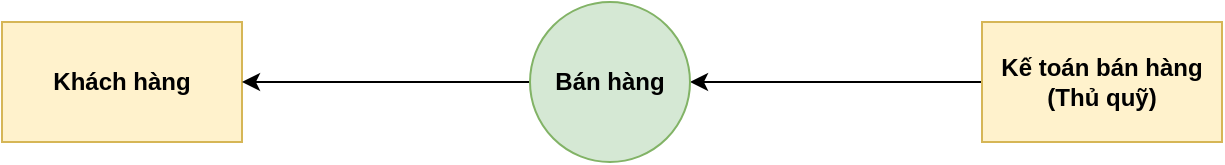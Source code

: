 <mxfile version="20.7.4" type="device" pages="5"><diagram id="mVvhqJObeOBV8UcHMfXF" name="DFD0"><mxGraphModel dx="794" dy="438" grid="1" gridSize="10" guides="1" tooltips="1" connect="1" arrows="1" fold="1" page="1" pageScale="1" pageWidth="827" pageHeight="1169" math="0" shadow="0"><root><mxCell id="0"/><mxCell id="1" parent="0"/><mxCell id="PLjplbBpi9yD0p5vuI2u-1" value="Khách hàng" style="rounded=0;whiteSpace=wrap;html=1;fillColor=#fff2cc;strokeColor=#d6b656;fontStyle=1" parent="1" vertex="1"><mxGeometry x="70" y="160" width="120" height="60" as="geometry"/></mxCell><mxCell id="VML-PH_g5PU5sHe85PU8-2" style="edgeStyle=orthogonalEdgeStyle;rounded=0;orthogonalLoop=1;jettySize=auto;html=1;exitX=0;exitY=0.5;exitDx=0;exitDy=0;" parent="1" source="cVplmRPlQIRolRnkeoOy-1" target="VT4s3DpGU1K1KG1wm12_-2" edge="1"><mxGeometry relative="1" as="geometry"/></mxCell><mxCell id="cVplmRPlQIRolRnkeoOy-1" value="Kế toán bán hàng (Thủ quỹ)" style="rounded=0;whiteSpace=wrap;html=1;fillColor=#fff2cc;strokeColor=#d6b656;fontStyle=1" parent="1" vertex="1"><mxGeometry x="560" y="160" width="120" height="60" as="geometry"/></mxCell><mxCell id="VML-PH_g5PU5sHe85PU8-3" style="edgeStyle=orthogonalEdgeStyle;rounded=0;orthogonalLoop=1;jettySize=auto;html=1;exitX=0;exitY=0.5;exitDx=0;exitDy=0;" parent="1" source="VT4s3DpGU1K1KG1wm12_-2" target="PLjplbBpi9yD0p5vuI2u-1" edge="1"><mxGeometry relative="1" as="geometry"/></mxCell><mxCell id="VT4s3DpGU1K1KG1wm12_-2" value="Bán hàng" style="ellipse;whiteSpace=wrap;html=1;aspect=fixed;fillColor=#d5e8d4;strokeColor=#82b366;fontStyle=1" parent="1" vertex="1"><mxGeometry x="334" y="150" width="80" height="80" as="geometry"/></mxCell></root></mxGraphModel></diagram><diagram id="fmxrHrX_qj2IZ76PjvCM" name="DFD1"><mxGraphModel dx="794" dy="438" grid="1" gridSize="10" guides="1" tooltips="1" connect="1" arrows="1" fold="1" page="1" pageScale="1" pageWidth="827" pageHeight="1169" math="0" shadow="0"><root><mxCell id="0"/><mxCell id="1" parent="0"/><mxCell id="EyhLllEflS9C0o-CyjFH-15" style="edgeStyle=entityRelationEdgeStyle;rounded=0;orthogonalLoop=1;jettySize=auto;html=1;exitX=1;exitY=0.5;exitDx=0;exitDy=0;entryX=0;entryY=0.5;entryDx=0;entryDy=0;fontStyle=1" parent="1" source="EyhLllEflS9C0o-CyjFH-1" target="EyhLllEflS9C0o-CyjFH-3" edge="1"><mxGeometry relative="1" as="geometry"/></mxCell><mxCell id="EyhLllEflS9C0o-CyjFH-1" value="Khách hàng" style="rounded=0;whiteSpace=wrap;html=1;fillColor=#fff2cc;strokeColor=#d6b656;fontStyle=1" parent="1" vertex="1"><mxGeometry x="40" y="160" width="120" height="60" as="geometry"/></mxCell><mxCell id="EyhLllEflS9C0o-CyjFH-16" style="edgeStyle=orthogonalEdgeStyle;rounded=0;orthogonalLoop=1;jettySize=auto;html=1;exitX=1;exitY=0.5;exitDx=0;exitDy=0;entryX=0;entryY=0.5;entryDx=0;entryDy=0;fontStyle=1" parent="1" source="EyhLllEflS9C0o-CyjFH-3" target="EyhLllEflS9C0o-CyjFH-4" edge="1"><mxGeometry relative="1" as="geometry"/></mxCell><mxCell id="EyhLllEflS9C0o-CyjFH-3" value="1. Yêu cầu mua hàng" style="ellipse;whiteSpace=wrap;html=1;aspect=fixed;fillColor=#d5e8d4;strokeColor=#82b366;fontStyle=0" parent="1" vertex="1"><mxGeometry x="240" y="150" width="80" height="80" as="geometry"/></mxCell><mxCell id="2ov42iTI-RTrU2OqcQWZ-1" style="edgeStyle=orthogonalEdgeStyle;rounded=0;orthogonalLoop=1;jettySize=auto;html=1;exitX=1;exitY=0.5;exitDx=0;exitDy=0;entryX=0.5;entryY=0;entryDx=0;entryDy=0;startArrow=none;startFill=0;endArrow=classic;endFill=1;" parent="1" source="EyhLllEflS9C0o-CyjFH-4" target="EyhLllEflS9C0o-CyjFH-8" edge="1"><mxGeometry relative="1" as="geometry"/></mxCell><mxCell id="1pw6ylEivoCLWNrA0Ib9-1" style="edgeStyle=orthogonalEdgeStyle;rounded=0;orthogonalLoop=1;jettySize=auto;html=1;exitX=0.5;exitY=0;exitDx=0;exitDy=0;" parent="1" source="EyhLllEflS9C0o-CyjFH-4" edge="1"><mxGeometry relative="1" as="geometry"><mxPoint x="440" y="90" as="targetPoint"/></mxGeometry></mxCell><mxCell id="EyhLllEflS9C0o-CyjFH-4" value="2. Kiểm tra kho" style="ellipse;whiteSpace=wrap;html=1;aspect=fixed;fillColor=#d5e8d4;strokeColor=#82b366;fontStyle=0" parent="1" vertex="1"><mxGeometry x="400" y="150" width="80" height="80" as="geometry"/></mxCell><mxCell id="YLQ5BSII_tf8b19ltYJm-3" style="edgeStyle=orthogonalEdgeStyle;rounded=0;orthogonalLoop=1;jettySize=auto;html=1;exitX=0;exitY=0.5;exitDx=0;exitDy=0;" parent="1" source="EyhLllEflS9C0o-CyjFH-8" target="YLQ5BSII_tf8b19ltYJm-2" edge="1"><mxGeometry relative="1" as="geometry"/></mxCell><mxCell id="rPjJ14wiZpzAv7ZKh6Lw-1" style="edgeStyle=orthogonalEdgeStyle;rounded=0;orthogonalLoop=1;jettySize=auto;html=1;exitX=1;exitY=0.5;exitDx=0;exitDy=0;" parent="1" source="EyhLllEflS9C0o-CyjFH-8" target="EyhLllEflS9C0o-CyjFH-13" edge="1"><mxGeometry relative="1" as="geometry"/></mxCell><mxCell id="EyhLllEflS9C0o-CyjFH-8" value="Kế toán bán hàng&lt;br&gt;(Thủ quỹ)" style="rounded=0;whiteSpace=wrap;html=1;fillColor=#fff2cc;strokeColor=#d6b656;fontStyle=1" parent="1" vertex="1"><mxGeometry x="560" y="320" width="120" height="60" as="geometry"/></mxCell><mxCell id="EyhLllEflS9C0o-CyjFH-13" value="Ghi sổ quỹ" style="shape=partialRectangle;whiteSpace=wrap;html=1;left=0;right=0;fillColor=none;fontStyle=1" parent="1" vertex="1"><mxGeometry x="730" y="330" width="110" height="40" as="geometry"/></mxCell><mxCell id="EyhLllEflS9C0o-CyjFH-19" value="Đơn đặt hàng" style="text;html=1;strokeColor=none;fillColor=none;align=center;verticalAlign=middle;whiteSpace=wrap;rounded=0;" parent="1" vertex="1"><mxGeometry x="170" y="160" width="60" height="30" as="geometry"/></mxCell><mxCell id="EyhLllEflS9C0o-CyjFH-20" value="Đơn bán hàng" style="text;html=1;strokeColor=none;fillColor=none;align=center;verticalAlign=middle;whiteSpace=wrap;rounded=0;" parent="1" vertex="1"><mxGeometry x="330" y="160" width="60" height="30" as="geometry"/></mxCell><mxCell id="2ov42iTI-RTrU2OqcQWZ-2" value="Phiếu xuất kho" style="text;html=1;strokeColor=none;fillColor=none;align=center;verticalAlign=middle;whiteSpace=wrap;rounded=0;" parent="1" vertex="1"><mxGeometry x="630" y="250" width="60" height="30" as="geometry"/></mxCell><mxCell id="YLQ5BSII_tf8b19ltYJm-4" style="edgeStyle=orthogonalEdgeStyle;rounded=0;orthogonalLoop=1;jettySize=auto;html=1;exitX=0;exitY=0.5;exitDx=0;exitDy=0;" parent="1" source="YLQ5BSII_tf8b19ltYJm-2" target="EyhLllEflS9C0o-CyjFH-1" edge="1"><mxGeometry relative="1" as="geometry"/></mxCell><mxCell id="YLQ5BSII_tf8b19ltYJm-2" value="3. Lập hóa đơn hoặc hóa đơn kiêm phiếu thu" style="ellipse;whiteSpace=wrap;html=1;aspect=fixed;fillColor=#d5e8d4;strokeColor=#82b366;fontStyle=0" parent="1" vertex="1"><mxGeometry x="350" y="305" width="90" height="90" as="geometry"/></mxCell><mxCell id="1pw6ylEivoCLWNrA0Ib9-2" value="Ghi sổ kho" style="shape=partialRectangle;whiteSpace=wrap;html=1;left=0;right=0;fillColor=none;fontStyle=1" parent="1" vertex="1"><mxGeometry x="390" y="50" width="110" height="40" as="geometry"/></mxCell></root></mxGraphModel></diagram><diagram id="7efNlgj2tdxCwvTUB63q" name="DFD2"><mxGraphModel dx="794" dy="438" grid="1" gridSize="10" guides="1" tooltips="1" connect="1" arrows="1" fold="1" page="1" pageScale="1" pageWidth="827" pageHeight="1169" math="0" shadow="0"><root><mxCell id="0"/><mxCell id="1" parent="0"/><mxCell id="mNY_AcDZt0w_OdXhZn1--3" style="edgeStyle=orthogonalEdgeStyle;rounded=0;orthogonalLoop=1;jettySize=auto;html=1;exitX=1;exitY=0.5;exitDx=0;exitDy=0;" parent="1" source="Kt9P6zIwihDy5i2Cvjqx-2" target="Kt9P6zIwihDy5i2Cvjqx-6" edge="1"><mxGeometry relative="1" as="geometry"/></mxCell><mxCell id="CRD6H69Sc6KW4J9yCXJp-2" style="edgeStyle=orthogonalEdgeStyle;rounded=0;orthogonalLoop=1;jettySize=auto;html=1;exitX=0.25;exitY=0;exitDx=0;exitDy=0;entryX=0;entryY=0.5;entryDx=0;entryDy=0;" parent="1" source="Kt9P6zIwihDy5i2Cvjqx-2" target="I0iIg4LUghOi66f93FYZ-6" edge="1"><mxGeometry relative="1" as="geometry"/></mxCell><mxCell id="Kt9P6zIwihDy5i2Cvjqx-2" value="Khách hàng" style="rounded=0;whiteSpace=wrap;html=1;fillColor=#fff2cc;strokeColor=#d6b656;fontStyle=1" parent="1" vertex="1"><mxGeometry x="70" y="920" width="120" height="60" as="geometry"/></mxCell><mxCell id="CRD6H69Sc6KW4J9yCXJp-7" style="edgeStyle=orthogonalEdgeStyle;rounded=0;orthogonalLoop=1;jettySize=auto;html=1;exitX=1;exitY=0.5;exitDx=0;exitDy=0;" parent="1" source="Kt9P6zIwihDy5i2Cvjqx-6" target="CRD6H69Sc6KW4J9yCXJp-5" edge="1"><mxGeometry relative="1" as="geometry"/></mxCell><mxCell id="Kt9P6zIwihDy5i2Cvjqx-6" value="1A. Lập phiếu báo giá" style="ellipse;whiteSpace=wrap;html=1;aspect=fixed;fillColor=#d5e8d4;strokeColor=#82b366;fontStyle=0" parent="1" vertex="1"><mxGeometry x="300" y="910" width="80" height="80" as="geometry"/></mxCell><mxCell id="Bm4BWOUB135oUXypvRMJ-1" style="edgeStyle=orthogonalEdgeStyle;rounded=0;orthogonalLoop=1;jettySize=auto;html=1;exitX=1;exitY=0.5;exitDx=0;exitDy=0;entryX=0.5;entryY=0;entryDx=0;entryDy=0;" parent="1" source="Kt9P6zIwihDy5i2Cvjqx-9" target="Kt9P6zIwihDy5i2Cvjqx-14" edge="1"><mxGeometry relative="1" as="geometry"/></mxCell><mxCell id="Kt9P6zIwihDy5i2Cvjqx-9" value="3A. Kiểm tra phiếu nhập kho&amp;nbsp;" style="ellipse;whiteSpace=wrap;html=1;aspect=fixed;fillColor=#d5e8d4;strokeColor=#82b366;fontStyle=0" parent="1" vertex="1"><mxGeometry x="580" y="910" width="80" height="80" as="geometry"/></mxCell><mxCell id="I0iIg4LUghOi66f93FYZ-8" style="edgeStyle=orthogonalEdgeStyle;rounded=0;orthogonalLoop=1;jettySize=auto;html=1;exitX=0.5;exitY=1;exitDx=0;exitDy=0;entryX=0.5;entryY=0;entryDx=0;entryDy=0;" parent="1" source="Kt9P6zIwihDy5i2Cvjqx-11" target="Kt9P6zIwihDy5i2Cvjqx-22" edge="1"><mxGeometry relative="1" as="geometry"/></mxCell><mxCell id="I0iIg4LUghOi66f93FYZ-10" style="edgeStyle=orthogonalEdgeStyle;rounded=0;orthogonalLoop=1;jettySize=auto;html=1;exitX=0;exitY=0.5;exitDx=0;exitDy=0;" parent="1" source="Kt9P6zIwihDy5i2Cvjqx-11" edge="1"><mxGeometry relative="1" as="geometry"><mxPoint x="400" y="1110" as="targetPoint"/></mxGeometry></mxCell><mxCell id="DPZPqK5XMfw5j5YJsiXa-2" style="edgeStyle=orthogonalEdgeStyle;rounded=0;orthogonalLoop=1;jettySize=auto;html=1;exitX=0.5;exitY=1;exitDx=0;exitDy=0;" parent="1" source="Kt9P6zIwihDy5i2Cvjqx-11" edge="1"><mxGeometry relative="1" as="geometry"><mxPoint x="650" y="1190" as="targetPoint"/></mxGeometry></mxCell><mxCell id="Kt9P6zIwihDy5i2Cvjqx-11" value="4A. Lập hóa đơn" style="ellipse;whiteSpace=wrap;html=1;aspect=fixed;fillColor=#d5e8d4;strokeColor=#82b366;fontStyle=0" parent="1" vertex="1"><mxGeometry x="520" y="1070" width="80" height="80" as="geometry"/></mxCell><mxCell id="I0iIg4LUghOi66f93FYZ-9" style="edgeStyle=orthogonalEdgeStyle;rounded=0;orthogonalLoop=1;jettySize=auto;html=1;exitX=0;exitY=0.5;exitDx=0;exitDy=0;entryX=1;entryY=0.5;entryDx=0;entryDy=0;" parent="1" source="Kt9P6zIwihDy5i2Cvjqx-14" target="Kt9P6zIwihDy5i2Cvjqx-11" edge="1"><mxGeometry relative="1" as="geometry"/></mxCell><mxCell id="Kt9P6zIwihDy5i2Cvjqx-14" value="Kế toán bán hàng" style="rounded=0;whiteSpace=wrap;html=1;fillColor=#fff2cc;strokeColor=#d6b656;fontStyle=1" parent="1" vertex="1"><mxGeometry x="650" y="1080" width="120" height="60" as="geometry"/></mxCell><mxCell id="Kt9P6zIwihDy5i2Cvjqx-15" value="Ghi sổ quỹ" style="shape=partialRectangle;whiteSpace=wrap;html=1;left=0;right=0;fillColor=none;fontStyle=0" parent="1" vertex="1"><mxGeometry x="290" y="1330" width="110" height="40" as="geometry"/></mxCell><mxCell id="Kt9P6zIwihDy5i2Cvjqx-20" value="Phiếu xuất kho" style="text;html=1;strokeColor=none;fillColor=none;align=center;verticalAlign=middle;whiteSpace=wrap;rounded=0;" parent="1" vertex="1"><mxGeometry x="720" y="1010" width="60" height="30" as="geometry"/></mxCell><mxCell id="Kt9P6zIwihDy5i2Cvjqx-22" value="Ghi sổ chi tiết tài khoản" style="shape=partialRectangle;whiteSpace=wrap;html=1;left=0;right=0;fillColor=none;fontStyle=0" parent="1" vertex="1"><mxGeometry x="425" y="1190" width="110" height="40" as="geometry"/></mxCell><mxCell id="mNY_AcDZt0w_OdXhZn1--1" value="Yêu cầu báo giá" style="text;html=1;strokeColor=none;fillColor=none;align=center;verticalAlign=middle;whiteSpace=wrap;rounded=0;" parent="1" vertex="1"><mxGeometry x="220" y="920" width="60" height="30" as="geometry"/></mxCell><mxCell id="Ey_nBQLHI6LrgEweTQdn-1" value="Trường hợp B2B" style="text;html=1;strokeColor=none;fillColor=none;align=center;verticalAlign=middle;whiteSpace=wrap;rounded=0;" parent="1" vertex="1"><mxGeometry x="220" y="960" width="60" height="30" as="geometry"/></mxCell><mxCell id="9q8AaGQzTstZC9ULWu7g-2" style="edgeStyle=orthogonalEdgeStyle;rounded=0;orthogonalLoop=1;jettySize=auto;html=1;exitX=0.5;exitY=1;exitDx=0;exitDy=0;entryX=0.5;entryY=0;entryDx=0;entryDy=0;" parent="1" source="9q8AaGQzTstZC9ULWu7g-1" target="Kt9P6zIwihDy5i2Cvjqx-9" edge="1"><mxGeometry relative="1" as="geometry"><mxPoint x="620" y="840" as="targetPoint"/></mxGeometry></mxCell><mxCell id="JdjJDkmpyG2xY1OjRL7M-1" style="edgeStyle=orthogonalEdgeStyle;rounded=0;orthogonalLoop=1;jettySize=auto;html=1;exitX=0.5;exitY=0;exitDx=0;exitDy=0;entryX=0.5;entryY=1;entryDx=0;entryDy=0;" parent="1" source="9q8AaGQzTstZC9ULWu7g-1" target="CRD6H69Sc6KW4J9yCXJp-1" edge="1"><mxGeometry relative="1" as="geometry"/></mxCell><mxCell id="D7wA3Y4SVCREfIU2ne5F-1" style="edgeStyle=orthogonalEdgeStyle;rounded=0;orthogonalLoop=1;jettySize=auto;html=1;exitX=1;exitY=0.5;exitDx=0;exitDy=0;" parent="1" source="9q8AaGQzTstZC9ULWu7g-1" edge="1"><mxGeometry relative="1" as="geometry"><mxPoint x="730" y="730" as="targetPoint"/></mxGeometry></mxCell><mxCell id="9q8AaGQzTstZC9ULWu7g-1" value="Nhà cung cấp" style="rounded=0;whiteSpace=wrap;html=1;fillColor=#fff2cc;strokeColor=#d6b656;fontStyle=1" parent="1" vertex="1"><mxGeometry x="560" y="700" width="120" height="60" as="geometry"/></mxCell><mxCell id="9q8AaGQzTstZC9ULWu7g-3" value="Phiếu nhập kho" style="text;html=1;strokeColor=none;fillColor=none;align=center;verticalAlign=middle;whiteSpace=wrap;rounded=0;" parent="1" vertex="1"><mxGeometry x="630" y="780" width="60" height="30" as="geometry"/></mxCell><mxCell id="I0iIg4LUghOi66f93FYZ-4" style="edgeStyle=orthogonalEdgeStyle;rounded=0;orthogonalLoop=1;jettySize=auto;html=1;exitX=0.5;exitY=1;exitDx=0;exitDy=0;" parent="1" source="I0iIg4LUghOi66f93FYZ-1" target="Kt9P6zIwihDy5i2Cvjqx-15" edge="1"><mxGeometry relative="1" as="geometry"><Array as="points"><mxPoint x="340" y="1350"/><mxPoint x="340" y="1350"/></Array></mxGeometry></mxCell><mxCell id="I0iIg4LUghOi66f93FYZ-1" value="6A. Lập phiếu thu" style="ellipse;whiteSpace=wrap;html=1;aspect=fixed;fillColor=#d5e8d4;strokeColor=#82b366;fontStyle=0" parent="1" vertex="1"><mxGeometry x="300" y="1190" width="80" height="80" as="geometry"/></mxCell><mxCell id="CRD6H69Sc6KW4J9yCXJp-3" style="edgeStyle=orthogonalEdgeStyle;rounded=0;orthogonalLoop=1;jettySize=auto;html=1;exitX=1;exitY=0.5;exitDx=0;exitDy=0;" parent="1" source="I0iIg4LUghOi66f93FYZ-6" target="CRD6H69Sc6KW4J9yCXJp-1" edge="1"><mxGeometry relative="1" as="geometry"/></mxCell><mxCell id="I0iIg4LUghOi66f93FYZ-6" value="1B. Lập đơn bán hàng" style="ellipse;whiteSpace=wrap;html=1;aspect=fixed;fillColor=#d5e8d4;strokeColor=#82b366;fontStyle=0" parent="1" vertex="1"><mxGeometry x="170" y="550" width="80" height="80" as="geometry"/></mxCell><mxCell id="I0iIg4LUghOi66f93FYZ-14" style="edgeStyle=orthogonalEdgeStyle;rounded=0;orthogonalLoop=1;jettySize=auto;html=1;exitX=0.5;exitY=1;exitDx=0;exitDy=0;" parent="1" source="I0iIg4LUghOi66f93FYZ-12" target="I0iIg4LUghOi66f93FYZ-1" edge="1"><mxGeometry relative="1" as="geometry"/></mxCell><mxCell id="I0iIg4LUghOi66f93FYZ-16" style="edgeStyle=orthogonalEdgeStyle;rounded=0;orthogonalLoop=1;jettySize=auto;html=1;exitX=0;exitY=0.5;exitDx=0;exitDy=0;entryX=1;entryY=0.5;entryDx=0;entryDy=0;" parent="1" source="I0iIg4LUghOi66f93FYZ-12" target="I0iIg4LUghOi66f93FYZ-15" edge="1"><mxGeometry relative="1" as="geometry"/></mxCell><mxCell id="I0iIg4LUghOi66f93FYZ-12" value="Thủ quỹ" style="rounded=0;whiteSpace=wrap;html=1;fillColor=#fff2cc;strokeColor=#d6b656;fontStyle=1" parent="1" vertex="1"><mxGeometry x="280" y="1080" width="120" height="60" as="geometry"/></mxCell><mxCell id="I0iIg4LUghOi66f93FYZ-13" value="Hóa đơn bán hàng" style="text;html=1;strokeColor=none;fillColor=none;align=center;verticalAlign=middle;whiteSpace=wrap;rounded=0;" parent="1" vertex="1"><mxGeometry x="430" y="1080" width="60" height="30" as="geometry"/></mxCell><mxCell id="I0iIg4LUghOi66f93FYZ-17" style="edgeStyle=orthogonalEdgeStyle;rounded=0;orthogonalLoop=1;jettySize=auto;html=1;exitX=0;exitY=0.5;exitDx=0;exitDy=0;entryX=0.25;entryY=1;entryDx=0;entryDy=0;" parent="1" source="I0iIg4LUghOi66f93FYZ-15" target="Kt9P6zIwihDy5i2Cvjqx-2" edge="1"><mxGeometry relative="1" as="geometry"/></mxCell><mxCell id="I0iIg4LUghOi66f93FYZ-15" value="5A. Thu tiền" style="ellipse;whiteSpace=wrap;html=1;aspect=fixed;fillColor=#d5e8d4;strokeColor=#82b366;fontStyle=0" parent="1" vertex="1"><mxGeometry x="140" y="1070" width="80" height="80" as="geometry"/></mxCell><mxCell id="HXl-MNByavLCYldw7UaH-3" style="edgeStyle=orthogonalEdgeStyle;rounded=0;orthogonalLoop=1;jettySize=auto;html=1;exitX=0;exitY=1;exitDx=0;exitDy=0;entryX=1;entryY=0.5;entryDx=0;entryDy=0;" parent="1" source="CRD6H69Sc6KW4J9yCXJp-1" target="Nqy--1omB36MwL6DAtxu-1" edge="1"><mxGeometry relative="1" as="geometry"><Array as="points"><mxPoint x="592" y="670"/></Array></mxGeometry></mxCell><mxCell id="CRD6H69Sc6KW4J9yCXJp-1" value="2B. Kiểm tra phiếu nhập kho&amp;nbsp;" style="ellipse;whiteSpace=wrap;html=1;aspect=fixed;fillColor=#d5e8d4;strokeColor=#82b366;fontStyle=0" parent="1" vertex="1"><mxGeometry x="580" y="550" width="80" height="80" as="geometry"/></mxCell><mxCell id="CRD6H69Sc6KW4J9yCXJp-6" style="edgeStyle=orthogonalEdgeStyle;rounded=0;orthogonalLoop=1;jettySize=auto;html=1;exitX=1;exitY=0.5;exitDx=0;exitDy=0;" parent="1" source="CRD6H69Sc6KW4J9yCXJp-5" target="Kt9P6zIwihDy5i2Cvjqx-9" edge="1"><mxGeometry relative="1" as="geometry"/></mxCell><mxCell id="CRD6H69Sc6KW4J9yCXJp-5" value="2A. Lập đơn bán hàng" style="ellipse;whiteSpace=wrap;html=1;aspect=fixed;fillColor=#d5e8d4;strokeColor=#82b366;fontStyle=0" parent="1" vertex="1"><mxGeometry x="440" y="910" width="80" height="80" as="geometry"/></mxCell><mxCell id="JdjJDkmpyG2xY1OjRL7M-2" value="Phiếu nhập kho" style="text;html=1;strokeColor=none;fillColor=none;align=center;verticalAlign=middle;whiteSpace=wrap;rounded=0;" parent="1" vertex="1"><mxGeometry x="630" y="650" width="60" height="30" as="geometry"/></mxCell><mxCell id="JdjJDkmpyG2xY1OjRL7M-3" value="Trường hợp B2C" style="text;html=1;strokeColor=none;fillColor=none;align=center;verticalAlign=middle;whiteSpace=wrap;rounded=0;" parent="1" vertex="1"><mxGeometry x="40" y="850" width="60" height="30" as="geometry"/></mxCell><mxCell id="HXl-MNByavLCYldw7UaH-6" style="edgeStyle=orthogonalEdgeStyle;rounded=0;orthogonalLoop=1;jettySize=auto;html=1;exitX=0;exitY=0.5;exitDx=0;exitDy=0;entryX=1;entryY=0.5;entryDx=0;entryDy=0;" parent="1" source="Nqy--1omB36MwL6DAtxu-1" target="HXl-MNByavLCYldw7UaH-5" edge="1"><mxGeometry relative="1" as="geometry"/></mxCell><mxCell id="HXl-MNByavLCYldw7UaH-7" style="edgeStyle=orthogonalEdgeStyle;rounded=0;orthogonalLoop=1;jettySize=auto;html=1;exitX=0.5;exitY=1;exitDx=0;exitDy=0;" parent="1" source="Nqy--1omB36MwL6DAtxu-1" target="HXl-MNByavLCYldw7UaH-4" edge="1"><mxGeometry relative="1" as="geometry"/></mxCell><mxCell id="Nqy--1omB36MwL6DAtxu-1" value="Kế toán bán hàng" style="rounded=0;whiteSpace=wrap;html=1;fillColor=#fff2cc;strokeColor=#d6b656;fontStyle=1" parent="1" vertex="1"><mxGeometry x="370" y="640" width="120" height="60" as="geometry"/></mxCell><mxCell id="Nqy--1omB36MwL6DAtxu-3" value="Phiếu xuất kho" style="text;html=1;strokeColor=none;fillColor=none;align=center;verticalAlign=middle;whiteSpace=wrap;rounded=0;" parent="1" vertex="1"><mxGeometry x="520" y="640" width="60" height="30" as="geometry"/></mxCell><mxCell id="DPZPqK5XMfw5j5YJsiXa-3" value="Ghi sổ chi tiết bán hàng" style="shape=partialRectangle;whiteSpace=wrap;html=1;left=0;right=0;fillColor=none;fontStyle=0" parent="1" vertex="1"><mxGeometry x="600" y="1190" width="110" height="40" as="geometry"/></mxCell><mxCell id="HXl-MNByavLCYldw7UaH-10" style="edgeStyle=orthogonalEdgeStyle;rounded=0;orthogonalLoop=1;jettySize=auto;html=1;exitX=1;exitY=0.5;exitDx=0;exitDy=0;entryX=0.5;entryY=0;entryDx=0;entryDy=0;" parent="1" source="HXl-MNByavLCYldw7UaH-4" target="HXl-MNByavLCYldw7UaH-9" edge="1"><mxGeometry relative="1" as="geometry"/></mxCell><mxCell id="HXl-MNByavLCYldw7UaH-13" style="edgeStyle=orthogonalEdgeStyle;rounded=0;orthogonalLoop=1;jettySize=auto;html=1;exitX=0.5;exitY=1;exitDx=0;exitDy=0;entryX=0.5;entryY=0;entryDx=0;entryDy=0;" parent="1" source="HXl-MNByavLCYldw7UaH-4" target="HXl-MNByavLCYldw7UaH-11" edge="1"><mxGeometry relative="1" as="geometry"/></mxCell><mxCell id="HXl-MNByavLCYldw7UaH-15" style="edgeStyle=orthogonalEdgeStyle;rounded=0;orthogonalLoop=1;jettySize=auto;html=1;exitX=0;exitY=0.5;exitDx=0;exitDy=0;entryX=0.5;entryY=0;entryDx=0;entryDy=0;" parent="1" source="HXl-MNByavLCYldw7UaH-4" target="HXl-MNByavLCYldw7UaH-14" edge="1"><mxGeometry relative="1" as="geometry"/></mxCell><mxCell id="HXl-MNByavLCYldw7UaH-4" value="4B. Lập hóa đơn kiêm phiếu thu" style="ellipse;whiteSpace=wrap;html=1;aspect=fixed;fillColor=#d5e8d4;strokeColor=#82b366;fontStyle=0" parent="1" vertex="1"><mxGeometry x="390" y="750" width="80" height="80" as="geometry"/></mxCell><mxCell id="HXl-MNByavLCYldw7UaH-8" style="edgeStyle=orthogonalEdgeStyle;rounded=0;orthogonalLoop=1;jettySize=auto;html=1;exitX=0;exitY=0.5;exitDx=0;exitDy=0;" parent="1" source="HXl-MNByavLCYldw7UaH-5" target="Kt9P6zIwihDy5i2Cvjqx-2" edge="1"><mxGeometry relative="1" as="geometry"/></mxCell><mxCell id="HXl-MNByavLCYldw7UaH-5" value="3B. Thu tiền" style="ellipse;whiteSpace=wrap;html=1;aspect=fixed;fillColor=#d5e8d4;strokeColor=#82b366;fontStyle=0" parent="1" vertex="1"><mxGeometry x="230" y="630" width="80" height="80" as="geometry"/></mxCell><mxCell id="HXl-MNByavLCYldw7UaH-9" value="Ghi sổ chi tiết bán hàng" style="shape=partialRectangle;whiteSpace=wrap;html=1;left=0;right=0;fillColor=none;fontStyle=0" parent="1" vertex="1"><mxGeometry x="490" y="845" width="110" height="40" as="geometry"/></mxCell><mxCell id="HXl-MNByavLCYldw7UaH-11" value="Ghi sổ chi tiết tài khoản" style="shape=partialRectangle;whiteSpace=wrap;html=1;left=0;right=0;fillColor=none;fontStyle=0" parent="1" vertex="1"><mxGeometry x="375" y="845" width="110" height="40" as="geometry"/></mxCell><mxCell id="HXl-MNByavLCYldw7UaH-14" value="Ghi sổ quỹ" style="shape=partialRectangle;whiteSpace=wrap;html=1;left=0;right=0;fillColor=none;fontStyle=0" parent="1" vertex="1"><mxGeometry x="260" y="845" width="110" height="40" as="geometry"/></mxCell><mxCell id="D7wA3Y4SVCREfIU2ne5F-2" value="Ghi sổ kho" style="shape=partialRectangle;whiteSpace=wrap;html=1;left=0;right=0;fillColor=none;fontStyle=0" parent="1" vertex="1"><mxGeometry x="730" y="710" width="110" height="40" as="geometry"/></mxCell></root></mxGraphModel></diagram><diagram id="siMqXtZtcmkto1iAUYLa" name="BFD"><mxGraphModel dx="1621" dy="438" grid="1" gridSize="10" guides="1" tooltips="1" connect="1" arrows="1" fold="1" page="1" pageScale="1" pageWidth="827" pageHeight="1169" math="0" shadow="0"><root><mxCell id="0"/><mxCell id="1" parent="0"/><mxCell id="2d2ZxCzdw5CJaFWHrjYS-4" style="edgeStyle=orthogonalEdgeStyle;rounded=0;orthogonalLoop=1;jettySize=auto;html=1;exitX=0.5;exitY=1;exitDx=0;exitDy=0;" parent="1" source="fkn8qSUrIdPrRfHcW_yU-1" target="fkn8qSUrIdPrRfHcW_yU-2" edge="1"><mxGeometry relative="1" as="geometry"/></mxCell><mxCell id="2d2ZxCzdw5CJaFWHrjYS-5" style="edgeStyle=orthogonalEdgeStyle;rounded=0;orthogonalLoop=1;jettySize=auto;html=1;exitX=0.5;exitY=1;exitDx=0;exitDy=0;entryX=0.5;entryY=0;entryDx=0;entryDy=0;" parent="1" source="fkn8qSUrIdPrRfHcW_yU-1" target="fkn8qSUrIdPrRfHcW_yU-3" edge="1"><mxGeometry relative="1" as="geometry"/></mxCell><mxCell id="2d2ZxCzdw5CJaFWHrjYS-6" style="edgeStyle=orthogonalEdgeStyle;rounded=0;orthogonalLoop=1;jettySize=auto;html=1;exitX=0.5;exitY=1;exitDx=0;exitDy=0;" parent="1" source="fkn8qSUrIdPrRfHcW_yU-1" target="fkn8qSUrIdPrRfHcW_yU-4" edge="1"><mxGeometry relative="1" as="geometry"/></mxCell><mxCell id="2d2ZxCzdw5CJaFWHrjYS-7" style="edgeStyle=orthogonalEdgeStyle;rounded=0;orthogonalLoop=1;jettySize=auto;html=1;exitX=0.5;exitY=1;exitDx=0;exitDy=0;" parent="1" source="fkn8qSUrIdPrRfHcW_yU-1" target="fkn8qSUrIdPrRfHcW_yU-5" edge="1"><mxGeometry relative="1" as="geometry"/></mxCell><mxCell id="fkn8qSUrIdPrRfHcW_yU-1" value="Quản lý bán hàng" style="rounded=0;whiteSpace=wrap;html=1;fillColor=#dae8fc;strokeColor=#6c8ebf;" parent="1" vertex="1"><mxGeometry x="380" y="120" width="120" height="60" as="geometry"/></mxCell><mxCell id="fkn8qSUrIdPrRfHcW_yU-10" style="edgeStyle=orthogonalEdgeStyle;rounded=0;orthogonalLoop=1;jettySize=auto;html=1;exitX=0.25;exitY=1;exitDx=0;exitDy=0;entryX=0;entryY=0.5;entryDx=0;entryDy=0;" parent="1" source="fkn8qSUrIdPrRfHcW_yU-2" target="fkn8qSUrIdPrRfHcW_yU-6" edge="1"><mxGeometry relative="1" as="geometry"/></mxCell><mxCell id="fkn8qSUrIdPrRfHcW_yU-11" style="edgeStyle=orthogonalEdgeStyle;rounded=0;orthogonalLoop=1;jettySize=auto;html=1;exitX=0.25;exitY=1;exitDx=0;exitDy=0;entryX=0;entryY=0.5;entryDx=0;entryDy=0;" parent="1" source="fkn8qSUrIdPrRfHcW_yU-2" target="fkn8qSUrIdPrRfHcW_yU-7" edge="1"><mxGeometry relative="1" as="geometry"/></mxCell><mxCell id="fkn8qSUrIdPrRfHcW_yU-12" style="edgeStyle=orthogonalEdgeStyle;rounded=0;orthogonalLoop=1;jettySize=auto;html=1;exitX=0.25;exitY=1;exitDx=0;exitDy=0;entryX=0;entryY=0.5;entryDx=0;entryDy=0;" parent="1" source="fkn8qSUrIdPrRfHcW_yU-2" target="fkn8qSUrIdPrRfHcW_yU-8" edge="1"><mxGeometry relative="1" as="geometry"/></mxCell><mxCell id="fkn8qSUrIdPrRfHcW_yU-13" style="edgeStyle=orthogonalEdgeStyle;rounded=0;orthogonalLoop=1;jettySize=auto;html=1;exitX=0.25;exitY=1;exitDx=0;exitDy=0;entryX=0;entryY=0.5;entryDx=0;entryDy=0;" parent="1" source="fkn8qSUrIdPrRfHcW_yU-2" target="fkn8qSUrIdPrRfHcW_yU-9" edge="1"><mxGeometry relative="1" as="geometry"/></mxCell><mxCell id="fkn8qSUrIdPrRfHcW_yU-2" value="1. Quản lý kho hàng" style="rounded=0;whiteSpace=wrap;html=1;fillColor=#fff2cc;strokeColor=#d6b656;" parent="1" vertex="1"><mxGeometry x="-40" y="240" width="120" height="60" as="geometry"/></mxCell><mxCell id="fkn8qSUrIdPrRfHcW_yU-15" style="edgeStyle=orthogonalEdgeStyle;rounded=0;orthogonalLoop=1;jettySize=auto;html=1;exitX=0.25;exitY=1;exitDx=0;exitDy=0;entryX=0;entryY=0.5;entryDx=0;entryDy=0;" parent="1" source="fkn8qSUrIdPrRfHcW_yU-3" target="fkn8qSUrIdPrRfHcW_yU-14" edge="1"><mxGeometry relative="1" as="geometry"/></mxCell><mxCell id="fkn8qSUrIdPrRfHcW_yU-18" style="edgeStyle=orthogonalEdgeStyle;rounded=0;orthogonalLoop=1;jettySize=auto;html=1;exitX=0.25;exitY=1;exitDx=0;exitDy=0;entryX=0;entryY=0.5;entryDx=0;entryDy=0;" parent="1" source="fkn8qSUrIdPrRfHcW_yU-3" target="fkn8qSUrIdPrRfHcW_yU-16" edge="1"><mxGeometry relative="1" as="geometry"/></mxCell><mxCell id="fkn8qSUrIdPrRfHcW_yU-19" style="edgeStyle=orthogonalEdgeStyle;rounded=0;orthogonalLoop=1;jettySize=auto;html=1;exitX=0.25;exitY=1;exitDx=0;exitDy=0;entryX=0;entryY=0.5;entryDx=0;entryDy=0;" parent="1" source="fkn8qSUrIdPrRfHcW_yU-3" target="fkn8qSUrIdPrRfHcW_yU-17" edge="1"><mxGeometry relative="1" as="geometry"/></mxCell><mxCell id="fkn8qSUrIdPrRfHcW_yU-3" value="2. Quản lý khách hàng và hóa đơn" style="rounded=0;whiteSpace=wrap;html=1;fillColor=#fff2cc;strokeColor=#d6b656;" parent="1" vertex="1"><mxGeometry x="240" y="240" width="120" height="60" as="geometry"/></mxCell><mxCell id="fkn8qSUrIdPrRfHcW_yU-21" style="edgeStyle=orthogonalEdgeStyle;rounded=0;orthogonalLoop=1;jettySize=auto;html=1;exitX=0.25;exitY=1;exitDx=0;exitDy=0;entryX=0;entryY=0.5;entryDx=0;entryDy=0;" parent="1" source="fkn8qSUrIdPrRfHcW_yU-4" target="fkn8qSUrIdPrRfHcW_yU-20" edge="1"><mxGeometry relative="1" as="geometry"/></mxCell><mxCell id="2d2ZxCzdw5CJaFWHrjYS-1" style="edgeStyle=orthogonalEdgeStyle;rounded=0;orthogonalLoop=1;jettySize=auto;html=1;exitX=0.25;exitY=1;exitDx=0;exitDy=0;entryX=0;entryY=0.5;entryDx=0;entryDy=0;" parent="1" source="fkn8qSUrIdPrRfHcW_yU-4" target="fkn8qSUrIdPrRfHcW_yU-24" edge="1"><mxGeometry relative="1" as="geometry"/></mxCell><mxCell id="fkn8qSUrIdPrRfHcW_yU-4" value="3. Xử lý đơn hàng" style="rounded=0;whiteSpace=wrap;html=1;fillColor=#fff2cc;strokeColor=#d6b656;" parent="1" vertex="1"><mxGeometry x="520" y="240" width="120" height="60" as="geometry"/></mxCell><mxCell id="2d2ZxCzdw5CJaFWHrjYS-13" style="edgeStyle=orthogonalEdgeStyle;rounded=0;orthogonalLoop=1;jettySize=auto;html=1;exitX=0.25;exitY=1;exitDx=0;exitDy=0;entryX=0;entryY=0.5;entryDx=0;entryDy=0;" parent="1" source="fkn8qSUrIdPrRfHcW_yU-5" target="2d2ZxCzdw5CJaFWHrjYS-12" edge="1"><mxGeometry relative="1" as="geometry"/></mxCell><mxCell id="t1PoVbIdFzkVhr5jSatg-2" style="edgeStyle=orthogonalEdgeStyle;rounded=0;orthogonalLoop=1;jettySize=auto;html=1;exitX=0.25;exitY=1;exitDx=0;exitDy=0;entryX=0;entryY=0.5;entryDx=0;entryDy=0;" parent="1" source="fkn8qSUrIdPrRfHcW_yU-5" target="t1PoVbIdFzkVhr5jSatg-1" edge="1"><mxGeometry relative="1" as="geometry"/></mxCell><mxCell id="bD8rXtN6t636gWwjFOZ0-2" style="edgeStyle=orthogonalEdgeStyle;rounded=0;orthogonalLoop=1;jettySize=auto;html=1;exitX=0.25;exitY=1;exitDx=0;exitDy=0;entryX=0;entryY=0.5;entryDx=0;entryDy=0;" parent="1" source="fkn8qSUrIdPrRfHcW_yU-5" target="bD8rXtN6t636gWwjFOZ0-1" edge="1"><mxGeometry relative="1" as="geometry"/></mxCell><mxCell id="fkn8qSUrIdPrRfHcW_yU-5" value="4. Thống kê báo cáo" style="rounded=0;whiteSpace=wrap;html=1;fillColor=#fff2cc;strokeColor=#d6b656;" parent="1" vertex="1"><mxGeometry x="800" y="240" width="120" height="60" as="geometry"/></mxCell><mxCell id="fkn8qSUrIdPrRfHcW_yU-6" value="1.1 Quản lý sản phẩm" style="rounded=0;whiteSpace=wrap;html=1;" parent="1" vertex="1"><mxGeometry x="10" y="320" width="140" height="60" as="geometry"/></mxCell><mxCell id="fkn8qSUrIdPrRfHcW_yU-7" value="1.2 Quản lý tồn kho" style="rounded=0;whiteSpace=wrap;html=1;" parent="1" vertex="1"><mxGeometry x="10" y="410" width="140" height="60" as="geometry"/></mxCell><mxCell id="fkn8qSUrIdPrRfHcW_yU-8" value="1.3 Cập nhật phiếu nhập" style="rounded=0;whiteSpace=wrap;html=1;" parent="1" vertex="1"><mxGeometry x="10" y="510" width="140" height="60" as="geometry"/></mxCell><mxCell id="fkn8qSUrIdPrRfHcW_yU-9" value="1.4 Cập nhật phiếu xuất" style="rounded=0;whiteSpace=wrap;html=1;" parent="1" vertex="1"><mxGeometry x="10" y="610" width="140" height="60" as="geometry"/></mxCell><mxCell id="fkn8qSUrIdPrRfHcW_yU-14" value="2.1 Cập nhật thông tin khách hàng" style="rounded=0;whiteSpace=wrap;html=1;" parent="1" vertex="1"><mxGeometry x="290" y="320" width="140" height="60" as="geometry"/></mxCell><mxCell id="fkn8qSUrIdPrRfHcW_yU-16" value="2.2 Tìm kiếm khách hàng" style="rounded=0;whiteSpace=wrap;html=1;" parent="1" vertex="1"><mxGeometry x="290" y="410" width="140" height="60" as="geometry"/></mxCell><mxCell id="fkn8qSUrIdPrRfHcW_yU-17" value="2.3 Lập hóa đơn" style="rounded=0;whiteSpace=wrap;html=1;" parent="1" vertex="1"><mxGeometry x="290" y="500" width="140" height="60" as="geometry"/></mxCell><mxCell id="fkn8qSUrIdPrRfHcW_yU-20" value="3.1 Cập nhật thông tin đơn hàng" style="rounded=0;whiteSpace=wrap;html=1;" parent="1" vertex="1"><mxGeometry x="570" y="320" width="130" height="60" as="geometry"/></mxCell><mxCell id="fkn8qSUrIdPrRfHcW_yU-24" value="3.2 Kiểm tra tình trạng đơn" style="rounded=0;whiteSpace=wrap;html=1;" parent="1" vertex="1"><mxGeometry x="570" y="420" width="130" height="60" as="geometry"/></mxCell><mxCell id="2d2ZxCzdw5CJaFWHrjYS-12" value="4.2 Sổ chi tiết bán hàng" style="rounded=0;whiteSpace=wrap;html=1;" parent="1" vertex="1"><mxGeometry x="850" y="420" width="130" height="60" as="geometry"/></mxCell><mxCell id="t1PoVbIdFzkVhr5jSatg-1" value="4.1 Sổ chi tiết tài khoản kế toán bán hàng" style="rounded=0;whiteSpace=wrap;html=1;" parent="1" vertex="1"><mxGeometry x="850" y="330" width="130" height="60" as="geometry"/></mxCell><mxCell id="bD8rXtN6t636gWwjFOZ0-1" value="4.3 Sổ quỹ&amp;nbsp;" style="rounded=0;whiteSpace=wrap;html=1;" parent="1" vertex="1"><mxGeometry x="850" y="510" width="130" height="60" as="geometry"/></mxCell></root></mxGraphModel></diagram><diagram id="qp-wffm_ENBBhdD-TuPu" name="Trang-5"><mxGraphModel dx="1134" dy="626" grid="1" gridSize="10" guides="1" tooltips="1" connect="1" arrows="1" fold="1" page="1" pageScale="1" pageWidth="827" pageHeight="1169" math="0" shadow="0"><root><mxCell id="0"/><mxCell id="1" parent="0"/><mxCell id="Jybz7NX45QAGz9lJ_PZ1-1" style="edgeStyle=orthogonalEdgeStyle;rounded=0;orthogonalLoop=1;jettySize=auto;html=1;exitX=1;exitY=0.5;exitDx=0;exitDy=0;" edge="1" parent="1" source="Jybz7NX45QAGz9lJ_PZ1-3" target="Jybz7NX45QAGz9lJ_PZ1-5"><mxGeometry relative="1" as="geometry"/></mxCell><mxCell id="Jybz7NX45QAGz9lJ_PZ1-3" value="Khách hàng" style="rounded=0;whiteSpace=wrap;html=1;fillColor=#fff2cc;strokeColor=#d6b656;fontStyle=1" vertex="1" parent="1"><mxGeometry x="70" y="920" width="120" height="60" as="geometry"/></mxCell><mxCell id="Jybz7NX45QAGz9lJ_PZ1-4" style="edgeStyle=orthogonalEdgeStyle;rounded=0;orthogonalLoop=1;jettySize=auto;html=1;exitX=1;exitY=0.5;exitDx=0;exitDy=0;" edge="1" parent="1" source="Jybz7NX45QAGz9lJ_PZ1-5" target="Jybz7NX45QAGz9lJ_PZ1-37"><mxGeometry relative="1" as="geometry"/></mxCell><mxCell id="Jybz7NX45QAGz9lJ_PZ1-5" value="1A. Lập phiếu báo giá" style="ellipse;whiteSpace=wrap;html=1;aspect=fixed;fillColor=#d5e8d4;strokeColor=#82b366;fontStyle=0" vertex="1" parent="1"><mxGeometry x="300" y="910" width="80" height="80" as="geometry"/></mxCell><mxCell id="Jybz7NX45QAGz9lJ_PZ1-6" style="edgeStyle=orthogonalEdgeStyle;rounded=0;orthogonalLoop=1;jettySize=auto;html=1;exitX=1;exitY=0.5;exitDx=0;exitDy=0;entryX=0.5;entryY=0;entryDx=0;entryDy=0;" edge="1" parent="1" source="Jybz7NX45QAGz9lJ_PZ1-7" target="Jybz7NX45QAGz9lJ_PZ1-13"><mxGeometry relative="1" as="geometry"/></mxCell><mxCell id="Jybz7NX45QAGz9lJ_PZ1-7" value="3A. Kiểm tra phiếu nhập kho&amp;nbsp;" style="ellipse;whiteSpace=wrap;html=1;aspect=fixed;fillColor=#d5e8d4;strokeColor=#82b366;fontStyle=0" vertex="1" parent="1"><mxGeometry x="580" y="910" width="80" height="80" as="geometry"/></mxCell><mxCell id="Jybz7NX45QAGz9lJ_PZ1-9" style="edgeStyle=orthogonalEdgeStyle;rounded=0;orthogonalLoop=1;jettySize=auto;html=1;exitX=0;exitY=0.5;exitDx=0;exitDy=0;" edge="1" parent="1" source="Jybz7NX45QAGz9lJ_PZ1-11"><mxGeometry relative="1" as="geometry"><mxPoint x="400" y="1110" as="targetPoint"/></mxGeometry></mxCell><mxCell id="Jybz7NX45QAGz9lJ_PZ1-11" value="4A. Lập hóa đơn" style="ellipse;whiteSpace=wrap;html=1;aspect=fixed;fillColor=#d5e8d4;strokeColor=#82b366;fontStyle=0" vertex="1" parent="1"><mxGeometry x="520" y="1070" width="80" height="80" as="geometry"/></mxCell><mxCell id="Jybz7NX45QAGz9lJ_PZ1-12" style="edgeStyle=orthogonalEdgeStyle;rounded=0;orthogonalLoop=1;jettySize=auto;html=1;exitX=0;exitY=0.5;exitDx=0;exitDy=0;entryX=1;entryY=0.5;entryDx=0;entryDy=0;" edge="1" parent="1" source="Jybz7NX45QAGz9lJ_PZ1-13" target="Jybz7NX45QAGz9lJ_PZ1-11"><mxGeometry relative="1" as="geometry"/></mxCell><mxCell id="Jybz7NX45QAGz9lJ_PZ1-13" value="Kế toán bán hàng" style="rounded=0;whiteSpace=wrap;html=1;fillColor=#fff2cc;strokeColor=#d6b656;fontStyle=1" vertex="1" parent="1"><mxGeometry x="650" y="1080" width="120" height="60" as="geometry"/></mxCell><mxCell id="Jybz7NX45QAGz9lJ_PZ1-29" style="edgeStyle=orthogonalEdgeStyle;rounded=0;orthogonalLoop=1;jettySize=auto;html=1;exitX=0;exitY=0.5;exitDx=0;exitDy=0;entryX=1;entryY=0.5;entryDx=0;entryDy=0;" edge="1" parent="1" source="Jybz7NX45QAGz9lJ_PZ1-30" target="Jybz7NX45QAGz9lJ_PZ1-33"><mxGeometry relative="1" as="geometry"/></mxCell><mxCell id="Jybz7NX45QAGz9lJ_PZ1-30" value="Thủ quỹ" style="rounded=0;whiteSpace=wrap;html=1;fillColor=#fff2cc;strokeColor=#d6b656;fontStyle=1" vertex="1" parent="1"><mxGeometry x="280" y="1080" width="120" height="60" as="geometry"/></mxCell><mxCell id="Jybz7NX45QAGz9lJ_PZ1-31" value="Hóa đơn bán hàng" style="text;html=1;strokeColor=none;fillColor=none;align=center;verticalAlign=middle;whiteSpace=wrap;rounded=0;" vertex="1" parent="1"><mxGeometry x="430" y="1080" width="60" height="30" as="geometry"/></mxCell><mxCell id="Jybz7NX45QAGz9lJ_PZ1-32" style="edgeStyle=orthogonalEdgeStyle;rounded=0;orthogonalLoop=1;jettySize=auto;html=1;exitX=0;exitY=0.5;exitDx=0;exitDy=0;entryX=0.25;entryY=1;entryDx=0;entryDy=0;" edge="1" parent="1" source="Jybz7NX45QAGz9lJ_PZ1-33" target="Jybz7NX45QAGz9lJ_PZ1-3"><mxGeometry relative="1" as="geometry"/></mxCell><mxCell id="Jybz7NX45QAGz9lJ_PZ1-33" value="5A. Thu tiền" style="ellipse;whiteSpace=wrap;html=1;aspect=fixed;fillColor=#d5e8d4;strokeColor=#82b366;fontStyle=0" vertex="1" parent="1"><mxGeometry x="140" y="1070" width="80" height="80" as="geometry"/></mxCell><mxCell id="Jybz7NX45QAGz9lJ_PZ1-36" style="edgeStyle=orthogonalEdgeStyle;rounded=0;orthogonalLoop=1;jettySize=auto;html=1;exitX=1;exitY=0.5;exitDx=0;exitDy=0;" edge="1" parent="1" source="Jybz7NX45QAGz9lJ_PZ1-37" target="Jybz7NX45QAGz9lJ_PZ1-7"><mxGeometry relative="1" as="geometry"/></mxCell><mxCell id="Jybz7NX45QAGz9lJ_PZ1-37" value="2A. Lập đơn bán hàng" style="ellipse;whiteSpace=wrap;html=1;aspect=fixed;fillColor=#d5e8d4;strokeColor=#82b366;fontStyle=0" vertex="1" parent="1"><mxGeometry x="440" y="910" width="80" height="80" as="geometry"/></mxCell><mxCell id="Jybz7NX45QAGz9lJ_PZ1-55" style="edgeStyle=orthogonalEdgeStyle;rounded=0;orthogonalLoop=1;jettySize=auto;html=1;exitX=0.5;exitY=1;exitDx=0;exitDy=0;" edge="1" parent="1" source="Jybz7NX45QAGz9lJ_PZ1-42" target="Jybz7NX45QAGz9lJ_PZ1-50"><mxGeometry relative="1" as="geometry"/></mxCell><mxCell id="Jybz7NX45QAGz9lJ_PZ1-42" value="Kế toán bán hàng" style="rounded=0;whiteSpace=wrap;html=1;fillColor=#fff2cc;strokeColor=#d6b656;fontStyle=1" vertex="1" parent="1"><mxGeometry x="70" y="710" width="120" height="60" as="geometry"/></mxCell><mxCell id="Jybz7NX45QAGz9lJ_PZ1-56" style="edgeStyle=orthogonalEdgeStyle;rounded=0;orthogonalLoop=1;jettySize=auto;html=1;exitX=0.5;exitY=1;exitDx=0;exitDy=0;" edge="1" parent="1" source="Jybz7NX45QAGz9lJ_PZ1-50" target="Jybz7NX45QAGz9lJ_PZ1-3"><mxGeometry relative="1" as="geometry"/></mxCell><mxCell id="Jybz7NX45QAGz9lJ_PZ1-50" value="3B. Thu tiền" style="ellipse;whiteSpace=wrap;html=1;aspect=fixed;fillColor=#d5e8d4;strokeColor=#82b366;fontStyle=0" vertex="1" parent="1"><mxGeometry x="90" y="810" width="80" height="80" as="geometry"/></mxCell></root></mxGraphModel></diagram></mxfile>